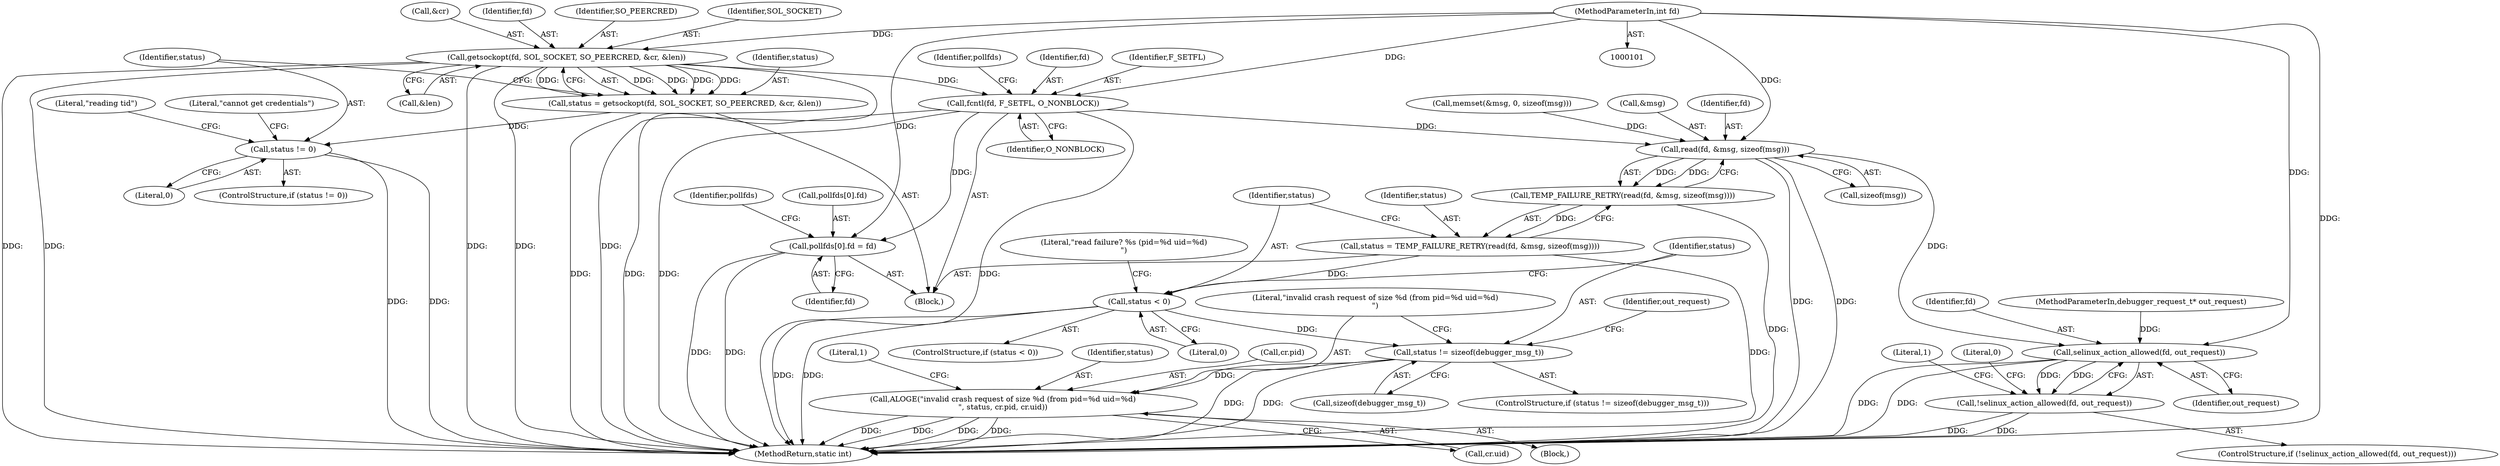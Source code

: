 digraph "0_Android_d7603583f90c2bc6074a4ee2886bd28082d7c65b_0@API" {
"1000114" [label="(Call,getsockopt(fd, SOL_SOCKET, SO_PEERCRED, &cr, &len))"];
"1000102" [label="(MethodParameterIn,int fd)"];
"1000112" [label="(Call,status = getsockopt(fd, SOL_SOCKET, SO_PEERCRED, &cr, &len))"];
"1000123" [label="(Call,status != 0)"];
"1000134" [label="(Call,fcntl(fd, F_SETFL, O_NONBLOCK))"];
"1000139" [label="(Call,pollfds[0].fd = fd)"];
"1000193" [label="(Call,read(fd, &msg, sizeof(msg)))"];
"1000192" [label="(Call,TEMP_FAILURE_RETRY(read(fd, &msg, sizeof(msg))))"];
"1000190" [label="(Call,status = TEMP_FAILURE_RETRY(read(fd, &msg, sizeof(msg))))"];
"1000200" [label="(Call,status < 0)"];
"1000218" [label="(Call,status != sizeof(debugger_msg_t))"];
"1000223" [label="(Call,ALOGE(\"invalid crash request of size %d (from pid=%d uid=%d)\n\", status, cr.pid, cr.uid))"];
"1000367" [label="(Call,selinux_action_allowed(fd, out_request))"];
"1000366" [label="(Call,!selinux_action_allowed(fd, out_request))"];
"1000224" [label="(Literal,\"invalid crash request of size %d (from pid=%d uid=%d)\n\")"];
"1000116" [label="(Identifier,SOL_SOCKET)"];
"1000133" [label="(Literal,\"reading tid\")"];
"1000190" [label="(Call,status = TEMP_FAILURE_RETRY(read(fd, &msg, sizeof(msg))))"];
"1000124" [label="(Identifier,status)"];
"1000194" [label="(Identifier,fd)"];
"1000192" [label="(Call,TEMP_FAILURE_RETRY(read(fd, &msg, sizeof(msg))))"];
"1000226" [label="(Call,cr.pid)"];
"1000114" [label="(Call,getsockopt(fd, SOL_SOCKET, SO_PEERCRED, &cr, &len))"];
"1000128" [label="(Literal,\"cannot get credentials\")"];
"1000137" [label="(Identifier,O_NONBLOCK)"];
"1000366" [label="(Call,!selinux_action_allowed(fd, out_request))"];
"1000372" [label="(Literal,1)"];
"1000220" [label="(Call,sizeof(debugger_msg_t))"];
"1000218" [label="(Call,status != sizeof(debugger_msg_t))"];
"1000200" [label="(Call,status < 0)"];
"1000134" [label="(Call,fcntl(fd, F_SETFL, O_NONBLOCK))"];
"1000118" [label="(Call,&cr)"];
"1000123" [label="(Call,status != 0)"];
"1000367" [label="(Call,selinux_action_allowed(fd, out_request))"];
"1000184" [label="(Call,memset(&msg, 0, sizeof(msg)))"];
"1000195" [label="(Call,&msg)"];
"1000368" [label="(Identifier,fd)"];
"1000125" [label="(Literal,0)"];
"1000115" [label="(Identifier,fd)"];
"1000380" [label="(MethodReturn,static int)"];
"1000191" [label="(Identifier,status)"];
"1000120" [label="(Call,&len)"];
"1000142" [label="(Identifier,pollfds)"];
"1000140" [label="(Call,pollfds[0].fd)"];
"1000219" [label="(Identifier,status)"];
"1000145" [label="(Identifier,fd)"];
"1000217" [label="(ControlStructure,if (status != sizeof(debugger_msg_t)))"];
"1000234" [label="(Literal,1)"];
"1000369" [label="(Identifier,out_request)"];
"1000197" [label="(Call,sizeof(msg))"];
"1000229" [label="(Call,cr.uid)"];
"1000205" [label="(Literal,\"read failure? %s (pid=%d uid=%d)\n\")"];
"1000201" [label="(Identifier,status)"];
"1000117" [label="(Identifier,SO_PEERCRED)"];
"1000135" [label="(Identifier,fd)"];
"1000103" [label="(MethodParameterIn,debugger_request_t* out_request)"];
"1000112" [label="(Call,status = getsockopt(fd, SOL_SOCKET, SO_PEERCRED, &cr, &len))"];
"1000139" [label="(Call,pollfds[0].fd = fd)"];
"1000237" [label="(Identifier,out_request)"];
"1000102" [label="(MethodParameterIn,int fd)"];
"1000113" [label="(Identifier,status)"];
"1000149" [label="(Identifier,pollfds)"];
"1000223" [label="(Call,ALOGE(\"invalid crash request of size %d (from pid=%d uid=%d)\n\", status, cr.pid, cr.uid))"];
"1000365" [label="(ControlStructure,if (!selinux_action_allowed(fd, out_request)))"];
"1000122" [label="(ControlStructure,if (status != 0))"];
"1000225" [label="(Identifier,status)"];
"1000193" [label="(Call,read(fd, &msg, sizeof(msg)))"];
"1000202" [label="(Literal,0)"];
"1000222" [label="(Block,)"];
"1000104" [label="(Block,)"];
"1000199" [label="(ControlStructure,if (status < 0))"];
"1000379" [label="(Literal,0)"];
"1000136" [label="(Identifier,F_SETFL)"];
"1000114" -> "1000112"  [label="AST: "];
"1000114" -> "1000120"  [label="CFG: "];
"1000115" -> "1000114"  [label="AST: "];
"1000116" -> "1000114"  [label="AST: "];
"1000117" -> "1000114"  [label="AST: "];
"1000118" -> "1000114"  [label="AST: "];
"1000120" -> "1000114"  [label="AST: "];
"1000112" -> "1000114"  [label="CFG: "];
"1000114" -> "1000380"  [label="DDG: "];
"1000114" -> "1000380"  [label="DDG: "];
"1000114" -> "1000380"  [label="DDG: "];
"1000114" -> "1000380"  [label="DDG: "];
"1000114" -> "1000380"  [label="DDG: "];
"1000114" -> "1000112"  [label="DDG: "];
"1000114" -> "1000112"  [label="DDG: "];
"1000114" -> "1000112"  [label="DDG: "];
"1000114" -> "1000112"  [label="DDG: "];
"1000114" -> "1000112"  [label="DDG: "];
"1000102" -> "1000114"  [label="DDG: "];
"1000114" -> "1000134"  [label="DDG: "];
"1000102" -> "1000101"  [label="AST: "];
"1000102" -> "1000380"  [label="DDG: "];
"1000102" -> "1000134"  [label="DDG: "];
"1000102" -> "1000139"  [label="DDG: "];
"1000102" -> "1000193"  [label="DDG: "];
"1000102" -> "1000367"  [label="DDG: "];
"1000112" -> "1000104"  [label="AST: "];
"1000113" -> "1000112"  [label="AST: "];
"1000124" -> "1000112"  [label="CFG: "];
"1000112" -> "1000380"  [label="DDG: "];
"1000112" -> "1000123"  [label="DDG: "];
"1000123" -> "1000122"  [label="AST: "];
"1000123" -> "1000125"  [label="CFG: "];
"1000124" -> "1000123"  [label="AST: "];
"1000125" -> "1000123"  [label="AST: "];
"1000128" -> "1000123"  [label="CFG: "];
"1000133" -> "1000123"  [label="CFG: "];
"1000123" -> "1000380"  [label="DDG: "];
"1000123" -> "1000380"  [label="DDG: "];
"1000134" -> "1000104"  [label="AST: "];
"1000134" -> "1000137"  [label="CFG: "];
"1000135" -> "1000134"  [label="AST: "];
"1000136" -> "1000134"  [label="AST: "];
"1000137" -> "1000134"  [label="AST: "];
"1000142" -> "1000134"  [label="CFG: "];
"1000134" -> "1000380"  [label="DDG: "];
"1000134" -> "1000380"  [label="DDG: "];
"1000134" -> "1000380"  [label="DDG: "];
"1000134" -> "1000139"  [label="DDG: "];
"1000134" -> "1000193"  [label="DDG: "];
"1000139" -> "1000104"  [label="AST: "];
"1000139" -> "1000145"  [label="CFG: "];
"1000140" -> "1000139"  [label="AST: "];
"1000145" -> "1000139"  [label="AST: "];
"1000149" -> "1000139"  [label="CFG: "];
"1000139" -> "1000380"  [label="DDG: "];
"1000139" -> "1000380"  [label="DDG: "];
"1000193" -> "1000192"  [label="AST: "];
"1000193" -> "1000197"  [label="CFG: "];
"1000194" -> "1000193"  [label="AST: "];
"1000195" -> "1000193"  [label="AST: "];
"1000197" -> "1000193"  [label="AST: "];
"1000192" -> "1000193"  [label="CFG: "];
"1000193" -> "1000380"  [label="DDG: "];
"1000193" -> "1000380"  [label="DDG: "];
"1000193" -> "1000192"  [label="DDG: "];
"1000193" -> "1000192"  [label="DDG: "];
"1000184" -> "1000193"  [label="DDG: "];
"1000193" -> "1000367"  [label="DDG: "];
"1000192" -> "1000190"  [label="AST: "];
"1000190" -> "1000192"  [label="CFG: "];
"1000192" -> "1000380"  [label="DDG: "];
"1000192" -> "1000190"  [label="DDG: "];
"1000190" -> "1000104"  [label="AST: "];
"1000191" -> "1000190"  [label="AST: "];
"1000201" -> "1000190"  [label="CFG: "];
"1000190" -> "1000380"  [label="DDG: "];
"1000190" -> "1000200"  [label="DDG: "];
"1000200" -> "1000199"  [label="AST: "];
"1000200" -> "1000202"  [label="CFG: "];
"1000201" -> "1000200"  [label="AST: "];
"1000202" -> "1000200"  [label="AST: "];
"1000205" -> "1000200"  [label="CFG: "];
"1000219" -> "1000200"  [label="CFG: "];
"1000200" -> "1000380"  [label="DDG: "];
"1000200" -> "1000380"  [label="DDG: "];
"1000200" -> "1000218"  [label="DDG: "];
"1000218" -> "1000217"  [label="AST: "];
"1000218" -> "1000220"  [label="CFG: "];
"1000219" -> "1000218"  [label="AST: "];
"1000220" -> "1000218"  [label="AST: "];
"1000224" -> "1000218"  [label="CFG: "];
"1000237" -> "1000218"  [label="CFG: "];
"1000218" -> "1000380"  [label="DDG: "];
"1000218" -> "1000380"  [label="DDG: "];
"1000218" -> "1000223"  [label="DDG: "];
"1000223" -> "1000222"  [label="AST: "];
"1000223" -> "1000229"  [label="CFG: "];
"1000224" -> "1000223"  [label="AST: "];
"1000225" -> "1000223"  [label="AST: "];
"1000226" -> "1000223"  [label="AST: "];
"1000229" -> "1000223"  [label="AST: "];
"1000234" -> "1000223"  [label="CFG: "];
"1000223" -> "1000380"  [label="DDG: "];
"1000223" -> "1000380"  [label="DDG: "];
"1000223" -> "1000380"  [label="DDG: "];
"1000223" -> "1000380"  [label="DDG: "];
"1000367" -> "1000366"  [label="AST: "];
"1000367" -> "1000369"  [label="CFG: "];
"1000368" -> "1000367"  [label="AST: "];
"1000369" -> "1000367"  [label="AST: "];
"1000366" -> "1000367"  [label="CFG: "];
"1000367" -> "1000380"  [label="DDG: "];
"1000367" -> "1000380"  [label="DDG: "];
"1000367" -> "1000366"  [label="DDG: "];
"1000367" -> "1000366"  [label="DDG: "];
"1000103" -> "1000367"  [label="DDG: "];
"1000366" -> "1000365"  [label="AST: "];
"1000372" -> "1000366"  [label="CFG: "];
"1000379" -> "1000366"  [label="CFG: "];
"1000366" -> "1000380"  [label="DDG: "];
"1000366" -> "1000380"  [label="DDG: "];
}
